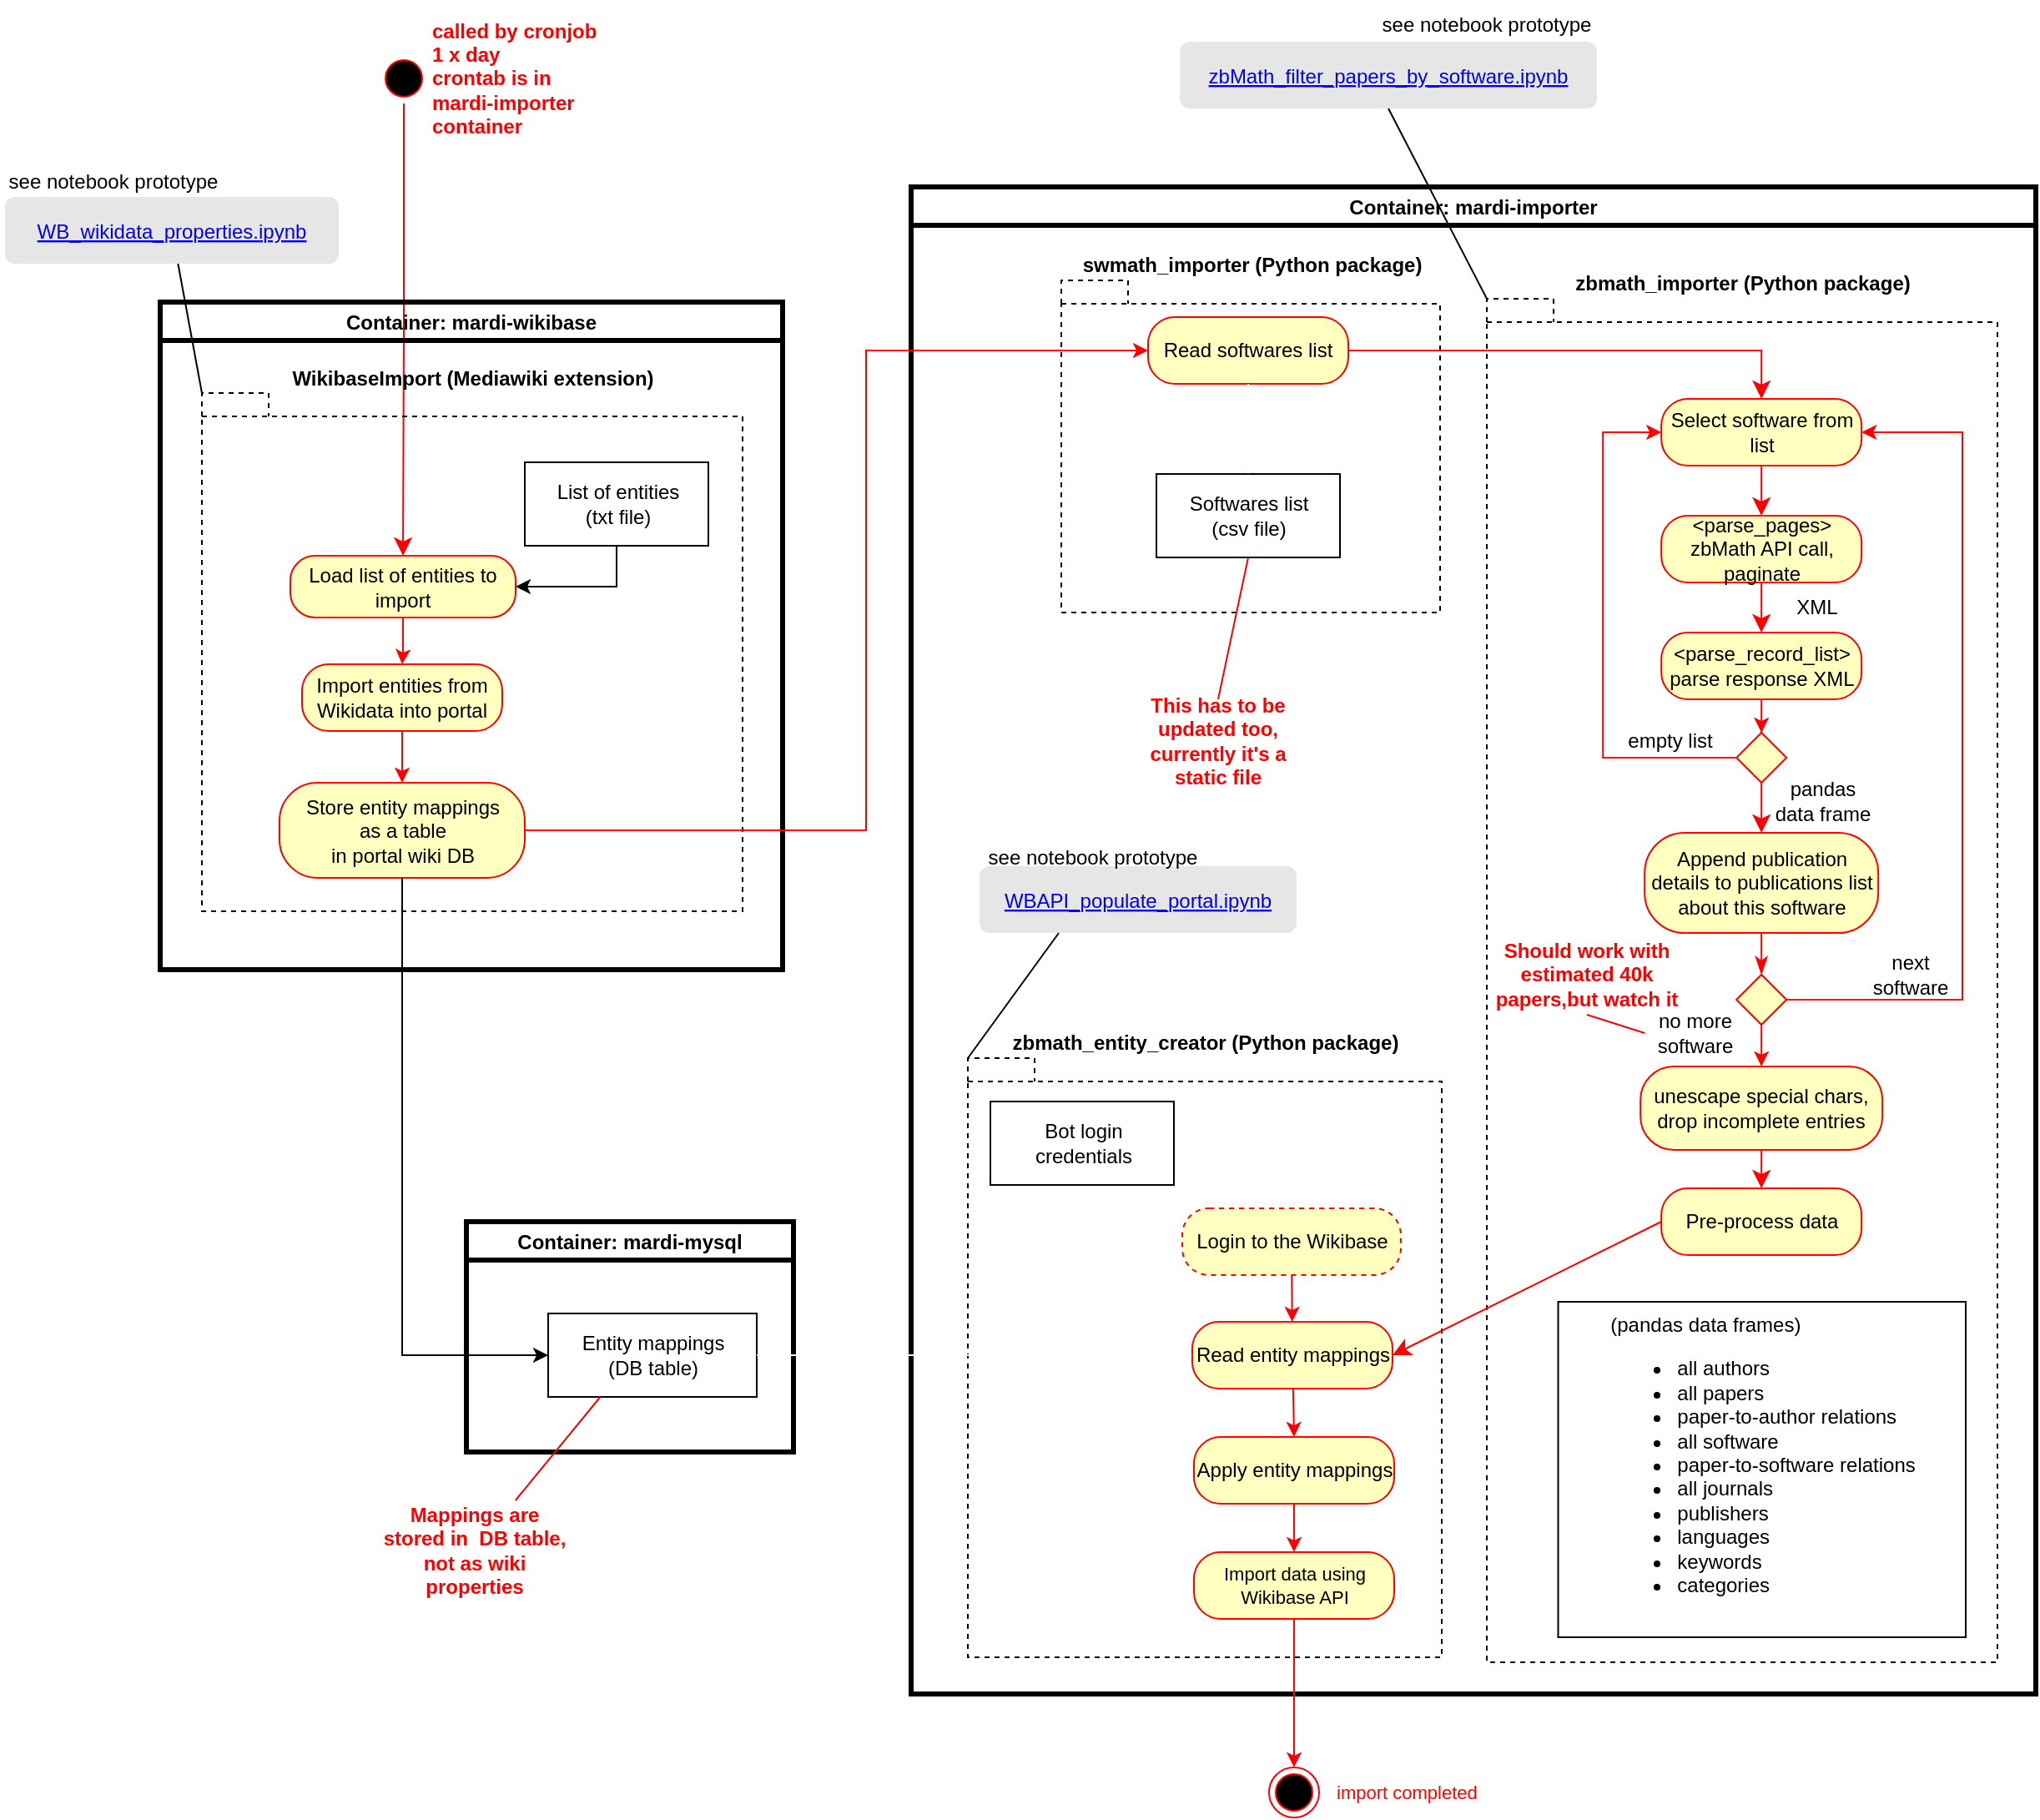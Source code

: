 <mxfile version="16.5.6" type="device"><diagram id="C5RBs43oDa-KdzZeNtuy" name="Page-1"><mxGraphModel dx="3302" dy="1608" grid="0" gridSize="10" guides="1" tooltips="1" connect="1" arrows="1" fold="0" page="0" pageScale="1" pageWidth="1169" pageHeight="827" math="0" shadow="0"><root><mxCell id="WIyWlLk6GJQsqaUBKTNV-0"/><mxCell id="WIyWlLk6GJQsqaUBKTNV-1" parent="WIyWlLk6GJQsqaUBKTNV-0"/><mxCell id="m9KQSBJLPgrJcy7LGfR1-2" value="Container: mardi-mysql" style="swimlane;labelBackgroundColor=none;fillColor=none;strokeWidth=3;" vertex="1" parent="WIyWlLk6GJQsqaUBKTNV-1"><mxGeometry x="60.5" y="674" width="196" height="138" as="geometry"/></mxCell><mxCell id="1epmN8sxHNcEWNXe5Bpn-16" value="&lt;div&gt;Entity mappings &lt;br&gt;&lt;/div&gt;&lt;div&gt;(DB table)&lt;/div&gt;" style="html=1;fillColor=none;" parent="m9KQSBJLPgrJcy7LGfR1-2" vertex="1"><mxGeometry x="49" y="55" width="125" height="50" as="geometry"/></mxCell><mxCell id="1epmN8sxHNcEWNXe5Bpn-0" value="&lt;div&gt;&lt;font color=&quot;#FF0000&quot;&gt;&lt;b&gt;called by cronjob &lt;br&gt;&lt;/b&gt;&lt;/font&gt;&lt;/div&gt;&lt;div&gt;&lt;font color=&quot;#FF0000&quot;&gt;&lt;b&gt;1 x day&lt;/b&gt;&lt;/font&gt;&lt;/div&gt;&lt;div&gt;&lt;font color=&quot;#FF0000&quot;&gt;&lt;b&gt;crontab is in &lt;br&gt;&lt;/b&gt;&lt;/font&gt;&lt;/div&gt;&lt;div&gt;&lt;font color=&quot;#FF0000&quot;&gt;&lt;b&gt;mardi-importer&lt;/b&gt;&lt;/font&gt;&lt;/div&gt;&lt;div&gt;&lt;font color=&quot;#FF0000&quot;&gt;&lt;b&gt;container&lt;br&gt;&lt;/b&gt;&lt;/font&gt;&lt;/div&gt;" style="ellipse;html=1;shape=startState;fillColor=#000000;strokeColor=#ff0000;labelPosition=right;verticalLabelPosition=middle;align=left;verticalAlign=middle;" parent="WIyWlLk6GJQsqaUBKTNV-1" vertex="1"><mxGeometry x="8" y="-26" width="30" height="30" as="geometry"/></mxCell><mxCell id="1epmN8sxHNcEWNXe5Bpn-1" value="" style="edgeStyle=orthogonalEdgeStyle;html=1;verticalAlign=bottom;endArrow=classic;endSize=8;strokeColor=#ff0000;rounded=0;entryX=0.5;entryY=0;entryDx=0;entryDy=0;endFill=1;" parent="WIyWlLk6GJQsqaUBKTNV-1" source="1epmN8sxHNcEWNXe5Bpn-0" target="1epmN8sxHNcEWNXe5Bpn-5" edge="1"><mxGeometry relative="1" as="geometry"><mxPoint x="155" y="150" as="targetPoint"/></mxGeometry></mxCell><mxCell id="1epmN8sxHNcEWNXe5Bpn-4" value="Container: mardi-wikibase" style="swimlane;startSize=23;strokeWidth=3;fillColor=none;" parent="WIyWlLk6GJQsqaUBKTNV-1" vertex="1"><mxGeometry x="-123" y="123" width="373" height="400" as="geometry"/></mxCell><mxCell id="m9KQSBJLPgrJcy7LGfR1-1" value="WikibaseImport (Mediawiki extension)" style="shape=folder;fontStyle=1;spacingTop=10;tabWidth=40;tabHeight=14;tabPosition=left;html=1;align=center;labelPosition=center;verticalLabelPosition=top;verticalAlign=bottom;labelBackgroundColor=none;horizontal=1;fillColor=none;dashed=1;" vertex="1" parent="1epmN8sxHNcEWNXe5Bpn-4"><mxGeometry x="25" y="54.5" width="324" height="310.5" as="geometry"/></mxCell><mxCell id="1epmN8sxHNcEWNXe5Bpn-15" style="edgeStyle=orthogonalEdgeStyle;rounded=0;orthogonalLoop=1;jettySize=auto;html=1;entryX=0.5;entryY=0;entryDx=0;entryDy=0;strokeColor=#FF0000;" parent="1epmN8sxHNcEWNXe5Bpn-4" source="1epmN8sxHNcEWNXe5Bpn-5" target="1epmN8sxHNcEWNXe5Bpn-13" edge="1"><mxGeometry relative="1" as="geometry"/></mxCell><mxCell id="1epmN8sxHNcEWNXe5Bpn-5" value="Load list of entities to import" style="rounded=1;whiteSpace=wrap;html=1;arcSize=40;fontColor=#000000;fillColor=#ffffc0;strokeColor=#ff0000;" parent="1epmN8sxHNcEWNXe5Bpn-4" vertex="1"><mxGeometry x="78" y="152" width="135" height="37" as="geometry"/></mxCell><mxCell id="1epmN8sxHNcEWNXe5Bpn-19" style="edgeStyle=orthogonalEdgeStyle;rounded=0;orthogonalLoop=1;jettySize=auto;html=1;entryX=1;entryY=0.5;entryDx=0;entryDy=0;exitX=0.5;exitY=1;exitDx=0;exitDy=0;" parent="1epmN8sxHNcEWNXe5Bpn-4" source="1epmN8sxHNcEWNXe5Bpn-8" target="1epmN8sxHNcEWNXe5Bpn-5" edge="1"><mxGeometry relative="1" as="geometry"/></mxCell><mxCell id="1epmN8sxHNcEWNXe5Bpn-8" value="&lt;div&gt;List of entities &lt;br&gt;&lt;/div&gt;&lt;div&gt;(txt file)&lt;/div&gt;" style="html=1;fillColor=none;" parent="1epmN8sxHNcEWNXe5Bpn-4" vertex="1"><mxGeometry x="218.5" y="96" width="110" height="50" as="geometry"/></mxCell><mxCell id="1epmN8sxHNcEWNXe5Bpn-29" style="edgeStyle=orthogonalEdgeStyle;rounded=0;orthogonalLoop=1;jettySize=auto;html=1;entryX=0.5;entryY=0;entryDx=0;entryDy=0;strokeColor=#FF0000;" parent="1epmN8sxHNcEWNXe5Bpn-4" source="1epmN8sxHNcEWNXe5Bpn-13" target="1epmN8sxHNcEWNXe5Bpn-27" edge="1"><mxGeometry relative="1" as="geometry"><Array as="points"><mxPoint x="145" y="274"/><mxPoint x="145" y="274"/></Array></mxGeometry></mxCell><mxCell id="1epmN8sxHNcEWNXe5Bpn-13" value="Import entities from Wikidata into portal" style="rounded=1;whiteSpace=wrap;html=1;arcSize=40;fontColor=#000000;fillColor=#ffffc0;strokeColor=#ff0000;" parent="1epmN8sxHNcEWNXe5Bpn-4" vertex="1"><mxGeometry x="85" y="217" width="120" height="40" as="geometry"/></mxCell><mxCell id="1epmN8sxHNcEWNXe5Bpn-27" value="&lt;div&gt;Store entity mappings&lt;/div&gt;&lt;div&gt;as a table &lt;br&gt;&lt;/div&gt;&lt;div&gt;in portal wiki DB&lt;/div&gt;" style="rounded=1;whiteSpace=wrap;html=1;arcSize=40;fontColor=#000000;fillColor=#ffffc0;strokeColor=#ff0000;" parent="1epmN8sxHNcEWNXe5Bpn-4" vertex="1"><mxGeometry x="71.5" y="288" width="147" height="57" as="geometry"/></mxCell><mxCell id="1epmN8sxHNcEWNXe5Bpn-22" value="Container: mardi-importer" style="swimlane;strokeWidth=3;fillColor=none;" parent="WIyWlLk6GJQsqaUBKTNV-1" vertex="1"><mxGeometry x="327" y="54" width="674" height="903" as="geometry"/></mxCell><mxCell id="m9KQSBJLPgrJcy7LGfR1-8" value="zbmath_importer (Python package)" style="shape=folder;fontStyle=1;spacingTop=10;tabWidth=40;tabHeight=14;tabPosition=left;html=1;dashed=1;labelPosition=center;verticalLabelPosition=top;align=center;verticalAlign=bottom;fillColor=none;" vertex="1" parent="1epmN8sxHNcEWNXe5Bpn-22"><mxGeometry x="345" y="67" width="306" height="817" as="geometry"/></mxCell><mxCell id="m9KQSBJLPgrJcy7LGfR1-93" value="swmath_importer (Python package)" style="shape=folder;fontStyle=1;spacingTop=10;tabWidth=40;tabHeight=14;tabPosition=left;html=1;dashed=1;labelPosition=center;verticalLabelPosition=top;align=center;verticalAlign=bottom;fillColor=none;" vertex="1" parent="1epmN8sxHNcEWNXe5Bpn-22"><mxGeometry x="90" y="56" width="227" height="199" as="geometry"/></mxCell><mxCell id="1epmN8sxHNcEWNXe5Bpn-31" value="Read softwares list" style="rounded=1;whiteSpace=wrap;html=1;arcSize=40;fontColor=#000000;fillColor=#ffffc0;strokeColor=#ff0000;" parent="1epmN8sxHNcEWNXe5Bpn-22" vertex="1"><mxGeometry x="142.0" y="78" width="120" height="40" as="geometry"/></mxCell><mxCell id="1epmN8sxHNcEWNXe5Bpn-32" value="" style="edgeStyle=orthogonalEdgeStyle;html=1;verticalAlign=bottom;endArrow=classic;endSize=8;strokeColor=#ff0000;rounded=0;entryX=0.5;entryY=0;entryDx=0;entryDy=0;endFill=1;" parent="1epmN8sxHNcEWNXe5Bpn-22" source="1epmN8sxHNcEWNXe5Bpn-31" edge="1" target="1epmN8sxHNcEWNXe5Bpn-34"><mxGeometry relative="1" as="geometry"><mxPoint x="356.58" y="166.5" as="targetPoint"/></mxGeometry></mxCell><mxCell id="1epmN8sxHNcEWNXe5Bpn-30" value="&lt;div&gt;Softwares list &lt;br&gt;&lt;/div&gt;&lt;div&gt;(csv file)&lt;/div&gt;" style="html=1;fillColor=none;" parent="1epmN8sxHNcEWNXe5Bpn-22" vertex="1"><mxGeometry x="147" y="172" width="110" height="50" as="geometry"/></mxCell><mxCell id="1epmN8sxHNcEWNXe5Bpn-34" value="Select software from list" style="rounded=1;whiteSpace=wrap;html=1;arcSize=40;fontColor=#000000;fillColor=#ffffc0;strokeColor=#ff0000;" parent="1epmN8sxHNcEWNXe5Bpn-22" vertex="1"><mxGeometry x="449.58" y="127" width="120" height="40" as="geometry"/></mxCell><mxCell id="1epmN8sxHNcEWNXe5Bpn-35" value="" style="edgeStyle=orthogonalEdgeStyle;html=1;verticalAlign=bottom;endArrow=classic;endSize=8;strokeColor=#ff0000;rounded=0;entryX=0.5;entryY=0;entryDx=0;entryDy=0;endFill=1;" parent="1epmN8sxHNcEWNXe5Bpn-22" source="1epmN8sxHNcEWNXe5Bpn-34" target="1epmN8sxHNcEWNXe5Bpn-36" edge="1"><mxGeometry relative="1" as="geometry"><mxPoint x="509.58" y="237" as="targetPoint"/></mxGeometry></mxCell><mxCell id="1epmN8sxHNcEWNXe5Bpn-36" value="&lt;div&gt;&amp;lt;parse_pages&amp;gt;&lt;br&gt;&lt;/div&gt;&lt;div&gt;zbMath API call,&lt;/div&gt;&lt;div&gt;paginate&lt;br&gt;&lt;/div&gt;" style="rounded=1;whiteSpace=wrap;html=1;arcSize=40;fontColor=#000000;fillColor=#ffffc0;strokeColor=#ff0000;" parent="1epmN8sxHNcEWNXe5Bpn-22" vertex="1"><mxGeometry x="449.58" y="197" width="120" height="40" as="geometry"/></mxCell><mxCell id="1epmN8sxHNcEWNXe5Bpn-37" value="" style="edgeStyle=orthogonalEdgeStyle;html=1;verticalAlign=bottom;endArrow=classic;endSize=8;strokeColor=#ff0000;rounded=0;entryX=0.5;entryY=0;entryDx=0;entryDy=0;endFill=1;" parent="1epmN8sxHNcEWNXe5Bpn-22" source="1epmN8sxHNcEWNXe5Bpn-36" target="1epmN8sxHNcEWNXe5Bpn-38" edge="1"><mxGeometry relative="1" as="geometry"><mxPoint x="509.58" y="327" as="targetPoint"/></mxGeometry></mxCell><mxCell id="1epmN8sxHNcEWNXe5Bpn-46" style="edgeStyle=orthogonalEdgeStyle;rounded=0;orthogonalLoop=1;jettySize=auto;html=1;entryX=0.5;entryY=0;entryDx=0;entryDy=0;strokeColor=#FF0000;" parent="1epmN8sxHNcEWNXe5Bpn-22" source="1epmN8sxHNcEWNXe5Bpn-38" target="1epmN8sxHNcEWNXe5Bpn-44" edge="1"><mxGeometry relative="1" as="geometry"/></mxCell><mxCell id="1epmN8sxHNcEWNXe5Bpn-38" value="&lt;div&gt;&amp;lt;parse_record_list&amp;gt;&lt;/div&gt;&lt;div&gt;parse response XML &lt;br&gt;&lt;/div&gt;" style="rounded=1;whiteSpace=wrap;html=1;arcSize=40;fontColor=#000000;fillColor=#ffffc0;strokeColor=#ff0000;" parent="1epmN8sxHNcEWNXe5Bpn-22" vertex="1"><mxGeometry x="449.58" y="267" width="120" height="40" as="geometry"/></mxCell><mxCell id="1epmN8sxHNcEWNXe5Bpn-40" value="XML" style="text;html=1;strokeColor=none;fillColor=none;align=center;verticalAlign=middle;whiteSpace=wrap;rounded=0;" parent="1epmN8sxHNcEWNXe5Bpn-22" vertex="1"><mxGeometry x="512.58" y="237" width="60" height="30" as="geometry"/></mxCell><mxCell id="1epmN8sxHNcEWNXe5Bpn-43" value="pandas data frame" style="text;html=1;strokeColor=none;fillColor=none;align=center;verticalAlign=middle;whiteSpace=wrap;rounded=0;" parent="1epmN8sxHNcEWNXe5Bpn-22" vertex="1"><mxGeometry x="512.74" y="353" width="66.87" height="30" as="geometry"/></mxCell><mxCell id="1epmN8sxHNcEWNXe5Bpn-47" style="edgeStyle=orthogonalEdgeStyle;rounded=0;orthogonalLoop=1;jettySize=auto;html=1;entryX=0;entryY=0.5;entryDx=0;entryDy=0;strokeColor=#FF0000;" parent="1epmN8sxHNcEWNXe5Bpn-22" source="1epmN8sxHNcEWNXe5Bpn-44" target="1epmN8sxHNcEWNXe5Bpn-34" edge="1"><mxGeometry relative="1" as="geometry"><Array as="points"><mxPoint x="414.58" y="342"/><mxPoint x="414.58" y="147"/></Array></mxGeometry></mxCell><mxCell id="1epmN8sxHNcEWNXe5Bpn-44" value="" style="rhombus;whiteSpace=wrap;html=1;fillColor=#FFFFC0;strokeColor=#FF0000;" parent="1epmN8sxHNcEWNXe5Bpn-22" vertex="1"><mxGeometry x="494.58" y="327" width="30" height="30" as="geometry"/></mxCell><mxCell id="1epmN8sxHNcEWNXe5Bpn-41" value="Append publication details to publications list about this software" style="rounded=1;whiteSpace=wrap;html=1;arcSize=40;fontColor=#000000;fillColor=#ffffc0;strokeColor=#ff0000;" parent="1epmN8sxHNcEWNXe5Bpn-22" vertex="1"><mxGeometry x="439.58" y="387" width="140" height="60" as="geometry"/></mxCell><mxCell id="1epmN8sxHNcEWNXe5Bpn-39" value="" style="edgeStyle=orthogonalEdgeStyle;html=1;verticalAlign=bottom;endArrow=classic;endSize=8;strokeColor=#ff0000;rounded=0;entryX=0.5;entryY=0;entryDx=0;entryDy=0;exitX=0.5;exitY=1;exitDx=0;exitDy=0;endFill=1;" parent="1epmN8sxHNcEWNXe5Bpn-22" source="1epmN8sxHNcEWNXe5Bpn-44" target="1epmN8sxHNcEWNXe5Bpn-41" edge="1"><mxGeometry relative="1" as="geometry"><mxPoint x="509.58" y="462" as="targetPoint"/></mxGeometry></mxCell><mxCell id="1epmN8sxHNcEWNXe5Bpn-48" value="empty list" style="text;html=1;strokeColor=none;fillColor=none;align=center;verticalAlign=middle;whiteSpace=wrap;rounded=0;" parent="1epmN8sxHNcEWNXe5Bpn-22" vertex="1"><mxGeometry x="424.58" y="317" width="60" height="30" as="geometry"/></mxCell><mxCell id="1epmN8sxHNcEWNXe5Bpn-49" value="&lt;div&gt;unescape special chars,&lt;/div&gt;&lt;div&gt;drop incomplete entries&lt;br&gt;&lt;/div&gt;" style="rounded=1;whiteSpace=wrap;html=1;arcSize=40;fontColor=#000000;fillColor=#ffffc0;strokeColor=#ff0000;" parent="1epmN8sxHNcEWNXe5Bpn-22" vertex="1"><mxGeometry x="437.08" y="527" width="145" height="50" as="geometry"/></mxCell><mxCell id="1epmN8sxHNcEWNXe5Bpn-42" value="" style="edgeStyle=orthogonalEdgeStyle;html=1;verticalAlign=bottom;endArrow=classicThin;endSize=8;strokeColor=#ff0000;rounded=0;entryX=0.5;entryY=0;entryDx=0;entryDy=0;endFill=1;" parent="1epmN8sxHNcEWNXe5Bpn-22" source="1epmN8sxHNcEWNXe5Bpn-41" target="1epmN8sxHNcEWNXe5Bpn-72" edge="1"><mxGeometry relative="1" as="geometry"><mxPoint x="504.58" y="557" as="targetPoint"/></mxGeometry></mxCell><mxCell id="1epmN8sxHNcEWNXe5Bpn-50" value="" style="html=1;verticalAlign=bottom;endArrow=classic;endSize=8;strokeColor=#ff0000;rounded=0;entryX=0.5;entryY=0;entryDx=0;entryDy=0;endFill=1;exitX=0.5;exitY=1;exitDx=0;exitDy=0;" parent="1epmN8sxHNcEWNXe5Bpn-22" source="1epmN8sxHNcEWNXe5Bpn-49" target="1epmN8sxHNcEWNXe5Bpn-51" edge="1"><mxGeometry relative="1" as="geometry"><mxPoint x="514.58" y="657" as="targetPoint"/></mxGeometry></mxCell><mxCell id="m9KQSBJLPgrJcy7LGfR1-94" style="edgeStyle=none;rounded=0;orthogonalLoop=1;jettySize=auto;html=1;entryX=0.5;entryY=0;entryDx=0;entryDy=0;endArrow=classic;endFill=1;strokeColor=#FFFFFF;" edge="1" parent="1epmN8sxHNcEWNXe5Bpn-22" source="1epmN8sxHNcEWNXe5Bpn-51" target="1epmN8sxHNcEWNXe5Bpn-59"><mxGeometry relative="1" as="geometry"/></mxCell><mxCell id="1epmN8sxHNcEWNXe5Bpn-51" value="Pre-process data" style="rounded=1;whiteSpace=wrap;html=1;arcSize=40;fontColor=#000000;fillColor=#ffffc0;strokeColor=#ff0000;" parent="1epmN8sxHNcEWNXe5Bpn-22" vertex="1"><mxGeometry x="449.58" y="600" width="120" height="40" as="geometry"/></mxCell><mxCell id="m9KQSBJLPgrJcy7LGfR1-136" style="edgeStyle=none;shape=connector;rounded=0;orthogonalLoop=1;jettySize=auto;html=1;entryX=1;entryY=0.5;entryDx=0;entryDy=0;labelBackgroundColor=default;fontFamily=Helvetica;fontSize=11;fontColor=#FF0000;endArrow=classic;endFill=1;strokeColor=#FFFFFF;" edge="1" parent="1epmN8sxHNcEWNXe5Bpn-22" source="1epmN8sxHNcEWNXe5Bpn-59" target="m9KQSBJLPgrJcy7LGfR1-102"><mxGeometry relative="1" as="geometry"/></mxCell><mxCell id="1epmN8sxHNcEWNXe5Bpn-59" value="&lt;div align=&quot;left&quot;&gt;(pandas data frames)&lt;br&gt;&lt;/div&gt;&lt;div align=&quot;left&quot;&gt;&lt;ul&gt;&lt;li&gt;all authors&lt;/li&gt;&lt;li&gt;all papers&lt;/li&gt;&lt;li&gt;&lt;font style=&quot;font-size: 12px&quot;&gt;&lt;span style=&quot;font-weight: normal&quot;&gt;paper-to-author relations&lt;/span&gt;&lt;/font&gt;&lt;/li&gt;&lt;li&gt;&lt;font style=&quot;font-size: 12px&quot;&gt;&lt;span style=&quot;font-weight: normal&quot;&gt;&lt;/span&gt;&lt;/font&gt;all software&lt;font style=&quot;font-size: 12px&quot;&gt;&lt;span style=&quot;font-weight: normal&quot;&gt;&lt;/span&gt;&lt;/font&gt;&lt;/li&gt;&lt;li&gt;&lt;font style=&quot;font-size: 12px&quot;&gt;&lt;span style=&quot;font-weight: normal&quot;&gt;paper-to-software relations&lt;/span&gt;&lt;/font&gt;&lt;/li&gt;&lt;li&gt;all journals&lt;/li&gt;&lt;li&gt;publishers&lt;br&gt;&lt;/li&gt;&lt;li&gt;languages&lt;/li&gt;&lt;li&gt;keywords&lt;br&gt;&lt;/li&gt;&lt;li&gt;categories&lt;br&gt;&lt;/li&gt;&lt;/ul&gt;&lt;/div&gt;&lt;br&gt;&lt;br&gt;&lt;br&gt;" style="html=1;labelPosition=center;verticalLabelPosition=middle;align=center;verticalAlign=top;fillColor=none;" parent="1epmN8sxHNcEWNXe5Bpn-22" vertex="1"><mxGeometry x="387.75" y="668" width="244.25" height="201" as="geometry"/></mxCell><mxCell id="1epmN8sxHNcEWNXe5Bpn-76" style="rounded=0;orthogonalLoop=1;jettySize=auto;html=1;entryX=0.5;entryY=0;entryDx=0;entryDy=0;fontSize=12;strokeColor=#FF0000;exitX=0.5;exitY=1;exitDx=0;exitDy=0;" parent="1epmN8sxHNcEWNXe5Bpn-22" source="1epmN8sxHNcEWNXe5Bpn-72" target="1epmN8sxHNcEWNXe5Bpn-49" edge="1"><mxGeometry relative="1" as="geometry"/></mxCell><mxCell id="1epmN8sxHNcEWNXe5Bpn-78" style="edgeStyle=orthogonalEdgeStyle;rounded=0;orthogonalLoop=1;jettySize=auto;html=1;entryX=1;entryY=0.5;entryDx=0;entryDy=0;fontSize=12;exitX=1;exitY=0.5;exitDx=0;exitDy=0;strokeColor=#FF0000;" parent="1epmN8sxHNcEWNXe5Bpn-22" source="1epmN8sxHNcEWNXe5Bpn-72" target="1epmN8sxHNcEWNXe5Bpn-34" edge="1"><mxGeometry relative="1" as="geometry"><Array as="points"><mxPoint x="630" y="487"/><mxPoint x="630" y="147"/></Array></mxGeometry></mxCell><mxCell id="1epmN8sxHNcEWNXe5Bpn-72" value="" style="rhombus;whiteSpace=wrap;html=1;fillColor=#FFFFC0;strokeColor=#FF0000;" parent="1epmN8sxHNcEWNXe5Bpn-22" vertex="1"><mxGeometry x="494.58" y="472" width="30" height="30" as="geometry"/></mxCell><mxCell id="1epmN8sxHNcEWNXe5Bpn-77" value="no more software" style="text;html=1;strokeColor=none;fillColor=none;align=center;verticalAlign=middle;whiteSpace=wrap;rounded=0;fontSize=12;" parent="1epmN8sxHNcEWNXe5Bpn-22" vertex="1"><mxGeometry x="439.58" y="492" width="60" height="30" as="geometry"/></mxCell><mxCell id="1epmN8sxHNcEWNXe5Bpn-79" value="next software" style="text;html=1;strokeColor=none;fillColor=none;align=center;verticalAlign=middle;whiteSpace=wrap;rounded=0;fontSize=12;" parent="1epmN8sxHNcEWNXe5Bpn-22" vertex="1"><mxGeometry x="569" y="457" width="60" height="30" as="geometry"/></mxCell><mxCell id="m9KQSBJLPgrJcy7LGfR1-10" value="" style="endArrow=classic;html=1;rounded=0;strokeColor=#FFFFFF;entryX=0.5;entryY=0;entryDx=0;entryDy=0;exitX=0.5;exitY=1;exitDx=0;exitDy=0;endFill=1;" edge="1" parent="1epmN8sxHNcEWNXe5Bpn-22" source="1epmN8sxHNcEWNXe5Bpn-31" target="1epmN8sxHNcEWNXe5Bpn-30"><mxGeometry width="50" height="50" relative="1" as="geometry"><mxPoint x="515.61" y="224.5" as="sourcePoint"/><mxPoint x="565.61" y="174.5" as="targetPoint"/></mxGeometry></mxCell><mxCell id="m9KQSBJLPgrJcy7LGfR1-0" value="&lt;div&gt;zbmath_entity_creator (Python package)&lt;/div&gt;" style="shape=folder;fontStyle=1;spacingTop=10;tabWidth=40;tabHeight=14;tabPosition=left;html=1;dashed=1;labelPosition=center;verticalLabelPosition=top;align=center;verticalAlign=bottom;fillColor=none;" vertex="1" parent="1epmN8sxHNcEWNXe5Bpn-22"><mxGeometry x="34" y="522" width="284" height="359" as="geometry"/></mxCell><mxCell id="m9KQSBJLPgrJcy7LGfR1-150" style="edgeStyle=none;shape=connector;rounded=0;orthogonalLoop=1;jettySize=auto;html=1;entryX=0.5;entryY=0;entryDx=0;entryDy=0;labelBackgroundColor=default;fontFamily=Helvetica;fontSize=11;fontColor=#FF0000;endArrow=classic;endFill=1;strokeColor=#FF0000;" edge="1" parent="1epmN8sxHNcEWNXe5Bpn-22" source="1epmN8sxHNcEWNXe5Bpn-23" target="m9KQSBJLPgrJcy7LGfR1-102"><mxGeometry relative="1" as="geometry"/></mxCell><mxCell id="1epmN8sxHNcEWNXe5Bpn-23" value="Read entity mappings" style="rounded=1;whiteSpace=wrap;html=1;arcSize=40;fontColor=#000000;fillColor=#ffffc0;strokeColor=#ff0000;" parent="1epmN8sxHNcEWNXe5Bpn-22" vertex="1"><mxGeometry x="168.5" y="680" width="120" height="40" as="geometry"/></mxCell><mxCell id="1epmN8sxHNcEWNXe5Bpn-52" value="" style="html=1;verticalAlign=bottom;endArrow=classic;endSize=8;strokeColor=#ff0000;rounded=0;endFill=1;exitX=0;exitY=0.5;exitDx=0;exitDy=0;entryX=1;entryY=0.5;entryDx=0;entryDy=0;" parent="1epmN8sxHNcEWNXe5Bpn-22" source="1epmN8sxHNcEWNXe5Bpn-51" target="1epmN8sxHNcEWNXe5Bpn-23" edge="1"><mxGeometry relative="1" as="geometry"><mxPoint x="288" y="620" as="targetPoint"/><Array as="points"/></mxGeometry></mxCell><mxCell id="1epmN8sxHNcEWNXe5Bpn-82" value="&lt;b&gt;Should work with estimated 40k papers,but watch it&lt;br&gt;&lt;/b&gt;" style="text;html=1;strokeColor=none;fillColor=none;align=center;verticalAlign=middle;whiteSpace=wrap;rounded=0;labelBackgroundColor=none;fontSize=12;fontColor=#FF0000;" parent="1epmN8sxHNcEWNXe5Bpn-22" vertex="1"><mxGeometry x="345" y="447" width="120" height="49" as="geometry"/></mxCell><mxCell id="1epmN8sxHNcEWNXe5Bpn-80" value="&lt;b&gt;&lt;font color=&quot;#FF0000&quot;&gt;&lt;span style=&quot;background-color: transparent&quot;&gt;This has to be updated too&lt;/span&gt;, currently it's a static file&lt;br&gt;&lt;/font&gt;&lt;/b&gt;" style="text;html=1;strokeColor=none;fillColor=none;align=center;verticalAlign=middle;whiteSpace=wrap;rounded=0;fontSize=12;" parent="1epmN8sxHNcEWNXe5Bpn-22" vertex="1"><mxGeometry x="139" y="307" width="90" height="50" as="geometry"/></mxCell><mxCell id="1epmN8sxHNcEWNXe5Bpn-81" style="rounded=0;orthogonalLoop=1;jettySize=auto;html=1;entryX=0.5;entryY=1;entryDx=0;entryDy=0;fontSize=12;strokeColor=#FF0000;endArrow=none;endFill=0;exitX=0.5;exitY=0;exitDx=0;exitDy=0;" parent="1epmN8sxHNcEWNXe5Bpn-22" source="1epmN8sxHNcEWNXe5Bpn-80" target="1epmN8sxHNcEWNXe5Bpn-30" edge="1"><mxGeometry relative="1" as="geometry"><mxPoint x="177.77" y="304" as="sourcePoint"/></mxGeometry></mxCell><mxCell id="m9KQSBJLPgrJcy7LGfR1-149" style="edgeStyle=none;shape=connector;rounded=0;orthogonalLoop=1;jettySize=auto;html=1;labelBackgroundColor=default;fontFamily=Helvetica;fontSize=11;fontColor=#FF0000;endArrow=classic;endFill=1;strokeColor=#FF0000;" edge="1" parent="1epmN8sxHNcEWNXe5Bpn-22" source="m9KQSBJLPgrJcy7LGfR1-95" target="1epmN8sxHNcEWNXe5Bpn-23"><mxGeometry relative="1" as="geometry"/></mxCell><mxCell id="m9KQSBJLPgrJcy7LGfR1-95" value="Login to the Wikibase" style="rounded=1;whiteSpace=wrap;html=1;arcSize=40;fontColor=#000000;fillColor=#ffffc0;strokeColor=#ff0000;dashed=1;labelBackgroundColor=none;" vertex="1" parent="1epmN8sxHNcEWNXe5Bpn-22"><mxGeometry x="162.5" y="612" width="131" height="40" as="geometry"/></mxCell><mxCell id="m9KQSBJLPgrJcy7LGfR1-101" style="edgeStyle=none;rounded=0;orthogonalLoop=1;jettySize=auto;html=1;entryX=0;entryY=0.5;entryDx=0;entryDy=0;fontFamily=Helvetica;fontSize=12;fontColor=default;endArrow=classic;endFill=1;startSize=23;strokeColor=#FFFFFF;exitX=0.5;exitY=1;exitDx=0;exitDy=0;" edge="1" parent="1epmN8sxHNcEWNXe5Bpn-22" source="m9KQSBJLPgrJcy7LGfR1-99" target="m9KQSBJLPgrJcy7LGfR1-95"><mxGeometry relative="1" as="geometry"><mxPoint x="326.25" y="676" as="sourcePoint"/></mxGeometry></mxCell><mxCell id="m9KQSBJLPgrJcy7LGfR1-99" value="&lt;div&gt;Bot login &lt;br&gt;&lt;/div&gt;&lt;div&gt;credentials&lt;/div&gt;" style="html=1;fontFamily=Helvetica;fontSize=12;fontColor=default;startSize=23;strokeColor=default;strokeWidth=1;fillColor=none;" vertex="1" parent="1epmN8sxHNcEWNXe5Bpn-22"><mxGeometry x="47.5" y="548" width="110" height="50" as="geometry"/></mxCell><mxCell id="m9KQSBJLPgrJcy7LGfR1-102" value="Apply entity mappings" style="rounded=1;whiteSpace=wrap;html=1;arcSize=40;fontColor=#000000;fillColor=#ffffc0;strokeColor=#ff0000;fontFamily=Helvetica;fontSize=12;startSize=23;" vertex="1" parent="1epmN8sxHNcEWNXe5Bpn-22"><mxGeometry x="169.5" y="749" width="120" height="40" as="geometry"/></mxCell><mxCell id="m9KQSBJLPgrJcy7LGfR1-110" style="edgeStyle=none;shape=connector;rounded=0;orthogonalLoop=1;jettySize=auto;html=1;labelBackgroundColor=default;fontFamily=Helvetica;fontSize=11;fontColor=#FF0000;endArrow=classic;endFill=1;strokeColor=#FF0000;" edge="1" parent="1epmN8sxHNcEWNXe5Bpn-22" target="m9KQSBJLPgrJcy7LGfR1-108"><mxGeometry relative="1" as="geometry"><mxPoint x="756" y="400" as="sourcePoint"/></mxGeometry></mxCell><mxCell id="m9KQSBJLPgrJcy7LGfR1-113" style="edgeStyle=none;shape=connector;rounded=0;orthogonalLoop=1;jettySize=auto;html=1;labelBackgroundColor=default;fontFamily=Helvetica;fontSize=11;fontColor=#FF0000;endArrow=classic;endFill=1;strokeColor=#FF0000;" edge="1" parent="1epmN8sxHNcEWNXe5Bpn-22" target="m9KQSBJLPgrJcy7LGfR1-111"><mxGeometry relative="1" as="geometry"><mxPoint x="756" y="457" as="sourcePoint"/></mxGeometry></mxCell><mxCell id="m9KQSBJLPgrJcy7LGfR1-116" style="edgeStyle=none;shape=connector;rounded=0;orthogonalLoop=1;jettySize=auto;html=1;labelBackgroundColor=default;fontFamily=Helvetica;fontSize=11;fontColor=#FF0000;endArrow=classic;endFill=1;strokeColor=#FF0000;" edge="1" parent="1epmN8sxHNcEWNXe5Bpn-22" target="m9KQSBJLPgrJcy7LGfR1-114"><mxGeometry relative="1" as="geometry"><mxPoint x="756" y="519.0" as="sourcePoint"/></mxGeometry></mxCell><mxCell id="m9KQSBJLPgrJcy7LGfR1-119" style="edgeStyle=none;shape=connector;rounded=0;orthogonalLoop=1;jettySize=auto;html=1;entryX=0.5;entryY=0;entryDx=0;entryDy=0;labelBackgroundColor=default;fontFamily=Helvetica;fontSize=11;fontColor=#FF0000;endArrow=classic;endFill=1;strokeColor=#FF0000;" edge="1" parent="1epmN8sxHNcEWNXe5Bpn-22" target="m9KQSBJLPgrJcy7LGfR1-117"><mxGeometry relative="1" as="geometry"><mxPoint x="757.026" y="578" as="sourcePoint"/></mxGeometry></mxCell><mxCell id="m9KQSBJLPgrJcy7LGfR1-122" style="edgeStyle=none;shape=connector;rounded=0;orthogonalLoop=1;jettySize=auto;html=1;entryX=0.5;entryY=0;entryDx=0;entryDy=0;labelBackgroundColor=default;fontFamily=Helvetica;fontSize=11;fontColor=#FF0000;endArrow=classic;endFill=1;strokeColor=#FF0000;" edge="1" parent="1epmN8sxHNcEWNXe5Bpn-22" target="m9KQSBJLPgrJcy7LGfR1-120"><mxGeometry relative="1" as="geometry"><mxPoint x="758" y="637" as="sourcePoint"/></mxGeometry></mxCell><mxCell id="m9KQSBJLPgrJcy7LGfR1-125" style="edgeStyle=none;shape=connector;rounded=0;orthogonalLoop=1;jettySize=auto;html=1;entryX=0.5;entryY=0;entryDx=0;entryDy=0;labelBackgroundColor=default;fontFamily=Helvetica;fontSize=11;fontColor=#FF0000;endArrow=classic;endFill=1;strokeColor=#FF0000;" edge="1" parent="1epmN8sxHNcEWNXe5Bpn-22" target="m9KQSBJLPgrJcy7LGfR1-123"><mxGeometry relative="1" as="geometry"><mxPoint x="756.974" y="698" as="sourcePoint"/></mxGeometry></mxCell><mxCell id="m9KQSBJLPgrJcy7LGfR1-128" style="edgeStyle=none;shape=connector;rounded=0;orthogonalLoop=1;jettySize=auto;html=1;entryX=0.5;entryY=0;entryDx=0;entryDy=0;labelBackgroundColor=default;fontFamily=Helvetica;fontSize=11;fontColor=#FF0000;endArrow=classic;endFill=1;strokeColor=#FF0000;" edge="1" parent="1epmN8sxHNcEWNXe5Bpn-22" target="m9KQSBJLPgrJcy7LGfR1-126"><mxGeometry relative="1" as="geometry"><mxPoint x="756" y="757" as="sourcePoint"/></mxGeometry></mxCell><mxCell id="m9KQSBJLPgrJcy7LGfR1-133" style="edgeStyle=none;shape=connector;rounded=0;orthogonalLoop=1;jettySize=auto;html=1;entryX=0.5;entryY=0;entryDx=0;entryDy=0;labelBackgroundColor=default;fontFamily=Helvetica;fontSize=11;fontColor=#FF0000;endArrow=classic;endFill=1;strokeColor=#FF0000;" edge="1" parent="1epmN8sxHNcEWNXe5Bpn-22" target="m9KQSBJLPgrJcy7LGfR1-131"><mxGeometry relative="1" as="geometry"><mxPoint x="756" y="820" as="sourcePoint"/></mxGeometry></mxCell><mxCell id="m9KQSBJLPgrJcy7LGfR1-5" value="" style="group" vertex="1" connectable="0" parent="1epmN8sxHNcEWNXe5Bpn-22"><mxGeometry x="41" y="387" width="190" height="60" as="geometry"/></mxCell><UserObject label="WBAPI_populate_portal.ipynb" linkTarget="_blank" link="https://github.com/MaRDI4NFDI/portal-examples/blob/main/Import%20from%20zbMath/WBAPI_populate_portal.ipynb" id="yFnqK-vAuqDfqRR6oZZb-5"><mxCell style="fontColor=#0000EE;fontStyle=4;rounded=1;overflow=hidden;spacing=10;strokeColor=none;fillColor=#E6E6E6;" parent="m9KQSBJLPgrJcy7LGfR1-5" vertex="1"><mxGeometry y="20" width="190" height="40" as="geometry"/></mxCell></UserObject><mxCell id="yFnqK-vAuqDfqRR6oZZb-9" value="see notebook prototype" style="text;html=1;strokeColor=none;fillColor=none;align=center;verticalAlign=middle;whiteSpace=wrap;rounded=0;" parent="m9KQSBJLPgrJcy7LGfR1-5" vertex="1"><mxGeometry width="135.5" height="30" as="geometry"/></mxCell><mxCell id="yFnqK-vAuqDfqRR6oZZb-6" value="" style="endArrow=none;html=1;rounded=0;entryX=0.25;entryY=1;entryDx=0;entryDy=0;exitX=0;exitY=0;exitDx=0;exitDy=0;exitPerimeter=0;" parent="1epmN8sxHNcEWNXe5Bpn-22" source="m9KQSBJLPgrJcy7LGfR1-0" target="yFnqK-vAuqDfqRR6oZZb-5" edge="1"><mxGeometry width="50" height="50" relative="1" as="geometry"><mxPoint x="681.75" y="29" as="sourcePoint"/><mxPoint x="297" y="219" as="targetPoint"/></mxGeometry></mxCell><mxCell id="m9KQSBJLPgrJcy7LGfR1-141" value="&lt;div&gt;Import data using &lt;br&gt;&lt;/div&gt;&lt;div&gt;Wikibase API&lt;/div&gt;" style="rounded=1;whiteSpace=wrap;html=1;arcSize=40;fontColor=#000000;fillColor=#ffffc0;strokeColor=#ff0000;fontFamily=Helvetica;fontSize=11;startSize=23;" vertex="1" parent="1epmN8sxHNcEWNXe5Bpn-22"><mxGeometry x="169.5" y="818" width="120" height="40" as="geometry"/></mxCell><mxCell id="m9KQSBJLPgrJcy7LGfR1-107" style="edgeStyle=none;shape=connector;rounded=0;orthogonalLoop=1;jettySize=auto;html=1;labelBackgroundColor=default;fontFamily=Helvetica;fontSize=11;fontColor=#FF0000;endArrow=classic;endFill=1;strokeColor=#FF0000;entryX=0.5;entryY=0;entryDx=0;entryDy=0;" edge="1" parent="1epmN8sxHNcEWNXe5Bpn-22" source="m9KQSBJLPgrJcy7LGfR1-102" target="m9KQSBJLPgrJcy7LGfR1-141"><mxGeometry relative="1" as="geometry"><mxPoint x="-143" y="955" as="targetPoint"/></mxGeometry></mxCell><mxCell id="m9KQSBJLPgrJcy7LGfR1-148" value="" style="endArrow=none;html=1;rounded=0;labelBackgroundColor=default;fontFamily=Helvetica;fontSize=11;fontColor=#FF0000;strokeColor=#FF0000;shape=connector;entryX=0.5;entryY=1;entryDx=0;entryDy=0;exitX=0;exitY=0.5;exitDx=0;exitDy=0;" edge="1" parent="1epmN8sxHNcEWNXe5Bpn-22" source="1epmN8sxHNcEWNXe5Bpn-77" target="1epmN8sxHNcEWNXe5Bpn-82"><mxGeometry width="50" height="50" relative="1" as="geometry"><mxPoint x="330" y="515" as="sourcePoint"/><mxPoint x="380" y="465" as="targetPoint"/></mxGeometry></mxCell><mxCell id="1epmN8sxHNcEWNXe5Bpn-53" style="edgeStyle=orthogonalEdgeStyle;rounded=0;orthogonalLoop=1;jettySize=auto;html=1;entryX=0;entryY=0.5;entryDx=0;entryDy=0;exitX=0.5;exitY=1;exitDx=0;exitDy=0;" parent="WIyWlLk6GJQsqaUBKTNV-1" source="1epmN8sxHNcEWNXe5Bpn-27" target="1epmN8sxHNcEWNXe5Bpn-16" edge="1"><mxGeometry relative="1" as="geometry"><Array as="points"><mxPoint x="22" y="754"/></Array></mxGeometry></mxCell><mxCell id="1epmN8sxHNcEWNXe5Bpn-55" style="edgeStyle=orthogonalEdgeStyle;rounded=0;orthogonalLoop=1;jettySize=auto;html=1;entryX=0;entryY=0.5;entryDx=0;entryDy=0;exitX=1;exitY=0.5;exitDx=0;exitDy=0;strokeColor=#FF0000;" parent="WIyWlLk6GJQsqaUBKTNV-1" source="1epmN8sxHNcEWNXe5Bpn-27" target="1epmN8sxHNcEWNXe5Bpn-31" edge="1"><mxGeometry relative="1" as="geometry"><Array as="points"><mxPoint x="300" y="440"/><mxPoint x="300" y="152"/></Array></mxGeometry></mxCell><mxCell id="1epmN8sxHNcEWNXe5Bpn-85" style="rounded=0;orthogonalLoop=1;jettySize=auto;html=1;entryX=0.25;entryY=1;entryDx=0;entryDy=0;fontSize=12;fontColor=#FF0000;strokeColor=#FF0000;endArrow=none;endFill=0;" parent="WIyWlLk6GJQsqaUBKTNV-1" source="1epmN8sxHNcEWNXe5Bpn-84" target="1epmN8sxHNcEWNXe5Bpn-16" edge="1"><mxGeometry relative="1" as="geometry"/></mxCell><mxCell id="1epmN8sxHNcEWNXe5Bpn-84" value="&lt;b&gt;Mappings are stored in&amp;nbsp; DB table, not as wiki properties&lt;br&gt;&lt;/b&gt;" style="text;html=1;strokeColor=none;fillColor=none;align=center;verticalAlign=middle;whiteSpace=wrap;rounded=0;labelBackgroundColor=none;fontSize=12;fontColor=#FF0000;" parent="WIyWlLk6GJQsqaUBKTNV-1" vertex="1"><mxGeometry x="9" y="841" width="112.5" height="60" as="geometry"/></mxCell><mxCell id="yFnqK-vAuqDfqRR6oZZb-2" style="rounded=0;orthogonalLoop=1;jettySize=auto;html=1;entryX=0;entryY=0;entryDx=0;entryDy=0;endArrow=none;endFill=0;entryPerimeter=0;" parent="WIyWlLk6GJQsqaUBKTNV-1" source="yFnqK-vAuqDfqRR6oZZb-1" target="m9KQSBJLPgrJcy7LGfR1-1" edge="1"><mxGeometry relative="1" as="geometry"/></mxCell><mxCell id="yFnqK-vAuqDfqRR6oZZb-4" value="" style="endArrow=none;html=1;rounded=0;entryX=0.5;entryY=1;entryDx=0;entryDy=0;exitX=0;exitY=0;exitDx=0;exitDy=0;exitPerimeter=0;" parent="WIyWlLk6GJQsqaUBKTNV-1" source="m9KQSBJLPgrJcy7LGfR1-8" target="yFnqK-vAuqDfqRR6oZZb-3" edge="1"><mxGeometry width="50" height="50" relative="1" as="geometry"><mxPoint x="194" y="323" as="sourcePoint"/><mxPoint x="244" y="273" as="targetPoint"/></mxGeometry></mxCell><mxCell id="m9KQSBJLPgrJcy7LGfR1-3" value="" style="group" vertex="1" connectable="0" parent="WIyWlLk6GJQsqaUBKTNV-1"><mxGeometry x="-219" y="36" width="203" height="64" as="geometry"/></mxCell><UserObject label="WB_wikidata_properties.ipynb" link="https://github.com/MaRDI4NFDI/portal-examples/blob/main/Import%20from%20zbMath/WB_wikidata_properties.ipynb" id="yFnqK-vAuqDfqRR6oZZb-1"><mxCell style="fontColor=#0000EE;fontStyle=4;rounded=1;overflow=hidden;spacing=10;fillColor=#E6E6E6;strokeColor=none;" parent="m9KQSBJLPgrJcy7LGfR1-3" vertex="1"><mxGeometry x="3" y="24" width="200" height="40" as="geometry"/></mxCell></UserObject><mxCell id="yFnqK-vAuqDfqRR6oZZb-7" value="see notebook prototype" style="text;html=1;strokeColor=none;fillColor=none;align=center;verticalAlign=middle;whiteSpace=wrap;rounded=0;" parent="m9KQSBJLPgrJcy7LGfR1-3" vertex="1"><mxGeometry width="135.5" height="30" as="geometry"/></mxCell><mxCell id="m9KQSBJLPgrJcy7LGfR1-4" value="" style="group" vertex="1" connectable="0" parent="WIyWlLk6GJQsqaUBKTNV-1"><mxGeometry x="604" y="-58" width="250" height="62" as="geometry"/></mxCell><UserObject label="zbMath_filter_papers_by_software.ipynb" link="https://github.com/MaRDI4NFDI/portal-examples/blob/main/Import%20from%20zbMath/zbMath_filter_papers_by_software.ipynb" linkTarget="_blank" id="yFnqK-vAuqDfqRR6oZZb-3"><mxCell style="fontColor=#0000EE;fontStyle=4;rounded=1;overflow=hidden;spacing=10;strokeColor=none;fillColor=#E6E6E6;" parent="m9KQSBJLPgrJcy7LGfR1-4" vertex="1"><mxGeometry x="-116" y="25" width="250" height="40" as="geometry"/></mxCell></UserObject><mxCell id="yFnqK-vAuqDfqRR6oZZb-8" value="see notebook prototype" style="text;html=1;strokeColor=none;fillColor=none;align=center;verticalAlign=middle;whiteSpace=wrap;rounded=0;" parent="m9KQSBJLPgrJcy7LGfR1-4" vertex="1"><mxGeometry width="135.5" height="30" as="geometry"/></mxCell><mxCell id="m9KQSBJLPgrJcy7LGfR1-137" value="import completed" style="ellipse;html=1;shape=endState;fillColor=#000000;strokeColor=#ff0000;fontFamily=Helvetica;fontSize=11;fontColor=#FF0000;startSize=23;labelPosition=right;verticalLabelPosition=middle;align=left;verticalAlign=middle;spacingLeft=8;" vertex="1" parent="WIyWlLk6GJQsqaUBKTNV-1"><mxGeometry x="541.5" y="1001.0" width="30" height="30" as="geometry"/></mxCell><mxCell id="m9KQSBJLPgrJcy7LGfR1-140" style="edgeStyle=none;shape=connector;rounded=0;orthogonalLoop=1;jettySize=auto;html=1;entryX=0;entryY=0.5;entryDx=0;entryDy=0;labelBackgroundColor=default;fontFamily=Helvetica;fontSize=11;fontColor=#FF0000;endArrow=classic;endFill=1;strokeColor=#FFFFFF;" edge="1" parent="WIyWlLk6GJQsqaUBKTNV-1" source="1epmN8sxHNcEWNXe5Bpn-16" target="1epmN8sxHNcEWNXe5Bpn-23"><mxGeometry relative="1" as="geometry"/></mxCell><mxCell id="m9KQSBJLPgrJcy7LGfR1-143" style="edgeStyle=none;shape=connector;rounded=0;orthogonalLoop=1;jettySize=auto;html=1;entryX=0.5;entryY=0;entryDx=0;entryDy=0;labelBackgroundColor=default;fontFamily=Helvetica;fontSize=11;fontColor=#FF0000;endArrow=classic;endFill=1;strokeColor=#FF0000;" edge="1" parent="WIyWlLk6GJQsqaUBKTNV-1" source="m9KQSBJLPgrJcy7LGfR1-141" target="m9KQSBJLPgrJcy7LGfR1-137"><mxGeometry relative="1" as="geometry"/></mxCell></root></mxGraphModel></diagram></mxfile>